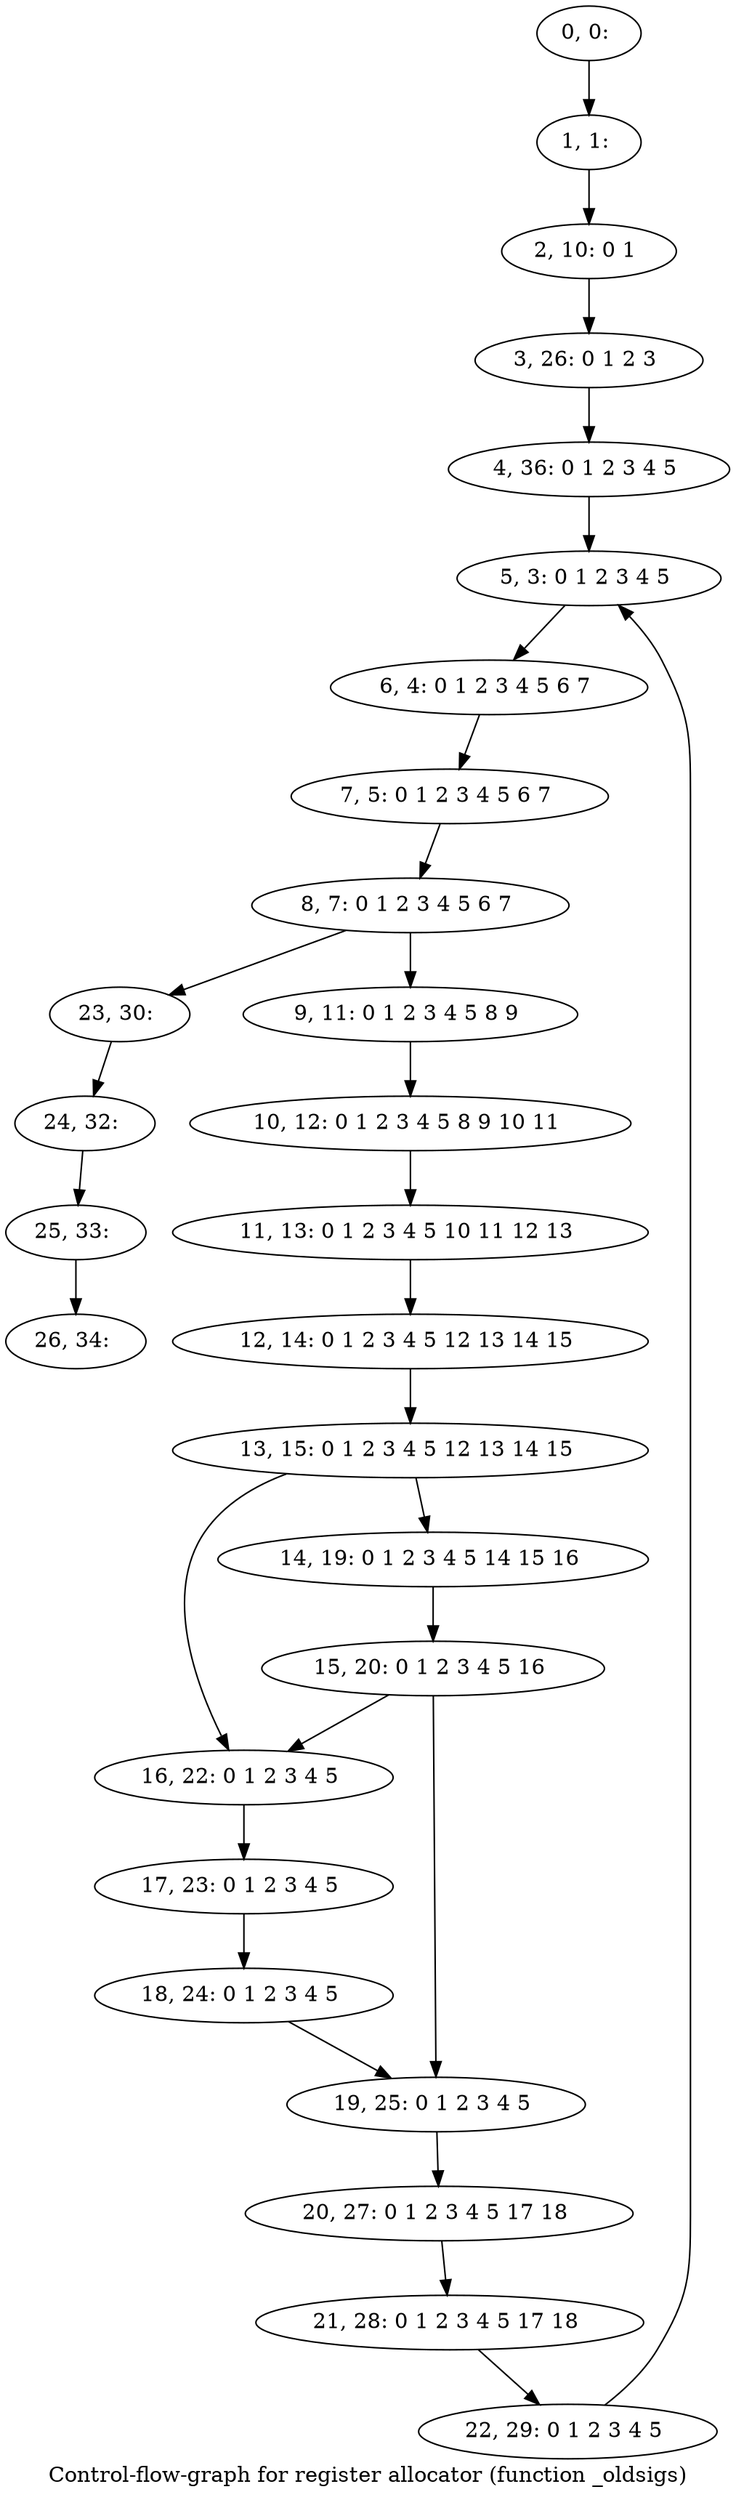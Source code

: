 digraph G {
graph [label="Control-flow-graph for register allocator (function _oldsigs)"]
0[label="0, 0: "];
1[label="1, 1: "];
2[label="2, 10: 0 1 "];
3[label="3, 26: 0 1 2 3 "];
4[label="4, 36: 0 1 2 3 4 5 "];
5[label="5, 3: 0 1 2 3 4 5 "];
6[label="6, 4: 0 1 2 3 4 5 6 7 "];
7[label="7, 5: 0 1 2 3 4 5 6 7 "];
8[label="8, 7: 0 1 2 3 4 5 6 7 "];
9[label="9, 11: 0 1 2 3 4 5 8 9 "];
10[label="10, 12: 0 1 2 3 4 5 8 9 10 11 "];
11[label="11, 13: 0 1 2 3 4 5 10 11 12 13 "];
12[label="12, 14: 0 1 2 3 4 5 12 13 14 15 "];
13[label="13, 15: 0 1 2 3 4 5 12 13 14 15 "];
14[label="14, 19: 0 1 2 3 4 5 14 15 16 "];
15[label="15, 20: 0 1 2 3 4 5 16 "];
16[label="16, 22: 0 1 2 3 4 5 "];
17[label="17, 23: 0 1 2 3 4 5 "];
18[label="18, 24: 0 1 2 3 4 5 "];
19[label="19, 25: 0 1 2 3 4 5 "];
20[label="20, 27: 0 1 2 3 4 5 17 18 "];
21[label="21, 28: 0 1 2 3 4 5 17 18 "];
22[label="22, 29: 0 1 2 3 4 5 "];
23[label="23, 30: "];
24[label="24, 32: "];
25[label="25, 33: "];
26[label="26, 34: "];
0->1 ;
1->2 ;
2->3 ;
3->4 ;
4->5 ;
5->6 ;
6->7 ;
7->8 ;
8->9 ;
8->23 ;
9->10 ;
10->11 ;
11->12 ;
12->13 ;
13->14 ;
13->16 ;
14->15 ;
15->16 ;
15->19 ;
16->17 ;
17->18 ;
18->19 ;
19->20 ;
20->21 ;
21->22 ;
22->5 ;
23->24 ;
24->25 ;
25->26 ;
}

